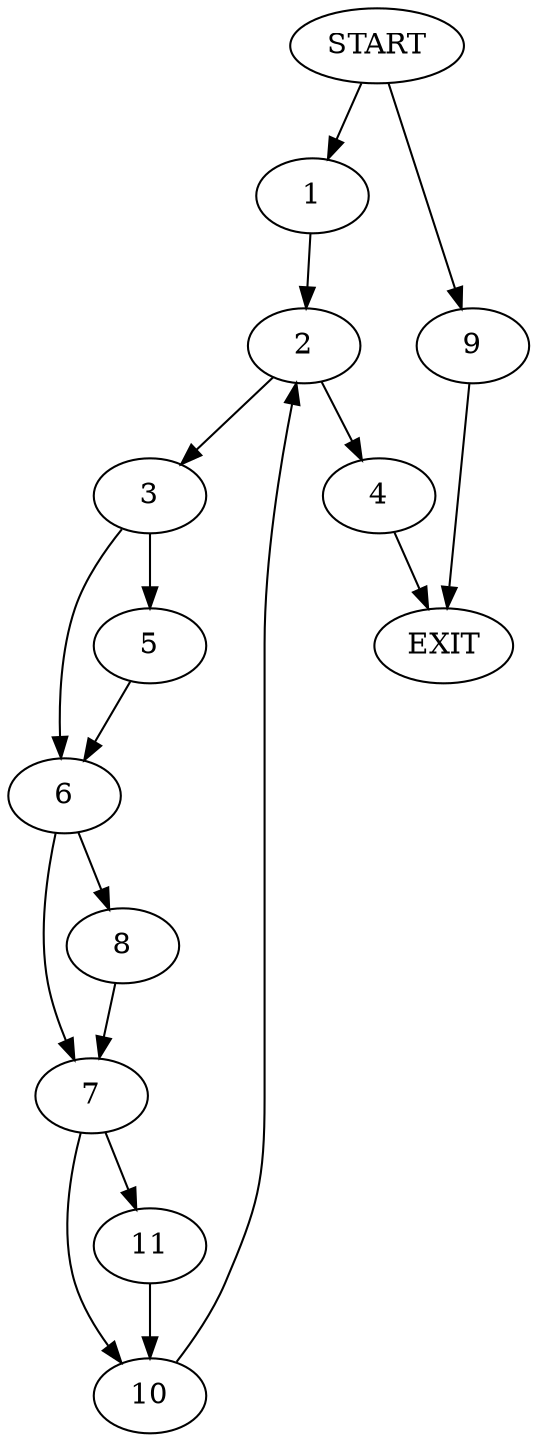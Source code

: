 digraph {
0 [label="START"]
12 [label="EXIT"]
0 -> 1
1 -> 2
2 -> 3
2 -> 4
3 -> 5
3 -> 6
4 -> 12
5 -> 6
6 -> 7
6 -> 8
0 -> 9
9 -> 12
8 -> 7
7 -> 10
7 -> 11
10 -> 2
11 -> 10
}

